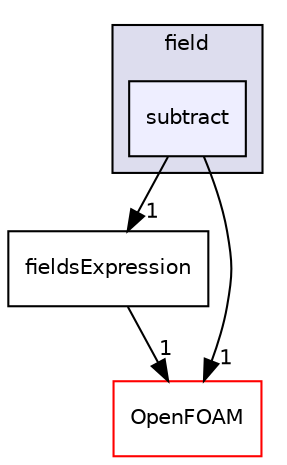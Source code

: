 digraph "src/functionObjects/field/subtract" {
  bgcolor=transparent;
  compound=true
  node [ fontsize="10", fontname="Helvetica"];
  edge [ labelfontsize="10", labelfontname="Helvetica"];
  subgraph clusterdir_bae024cac12ddc6733a616261920a91f {
    graph [ bgcolor="#ddddee", pencolor="black", label="field" fontname="Helvetica", fontsize="10", URL="dir_bae024cac12ddc6733a616261920a91f.html"]
  dir_280556ec26fc5a35c6577d32c491a31b [shape=box, label="subtract", style="filled", fillcolor="#eeeeff", pencolor="black", URL="dir_280556ec26fc5a35c6577d32c491a31b.html"];
  }
  dir_31530b358c81117a0befe1f1871bce3b [shape=box label="fieldsExpression" URL="dir_31530b358c81117a0befe1f1871bce3b.html"];
  dir_c5473ff19b20e6ec4dfe5c310b3778a8 [shape=box label="OpenFOAM" color="red" URL="dir_c5473ff19b20e6ec4dfe5c310b3778a8.html"];
  dir_31530b358c81117a0befe1f1871bce3b->dir_c5473ff19b20e6ec4dfe5c310b3778a8 [headlabel="1", labeldistance=1.5 headhref="dir_001286_002151.html"];
  dir_280556ec26fc5a35c6577d32c491a31b->dir_31530b358c81117a0befe1f1871bce3b [headlabel="1", labeldistance=1.5 headhref="dir_001327_001286.html"];
  dir_280556ec26fc5a35c6577d32c491a31b->dir_c5473ff19b20e6ec4dfe5c310b3778a8 [headlabel="1", labeldistance=1.5 headhref="dir_001327_002151.html"];
}
